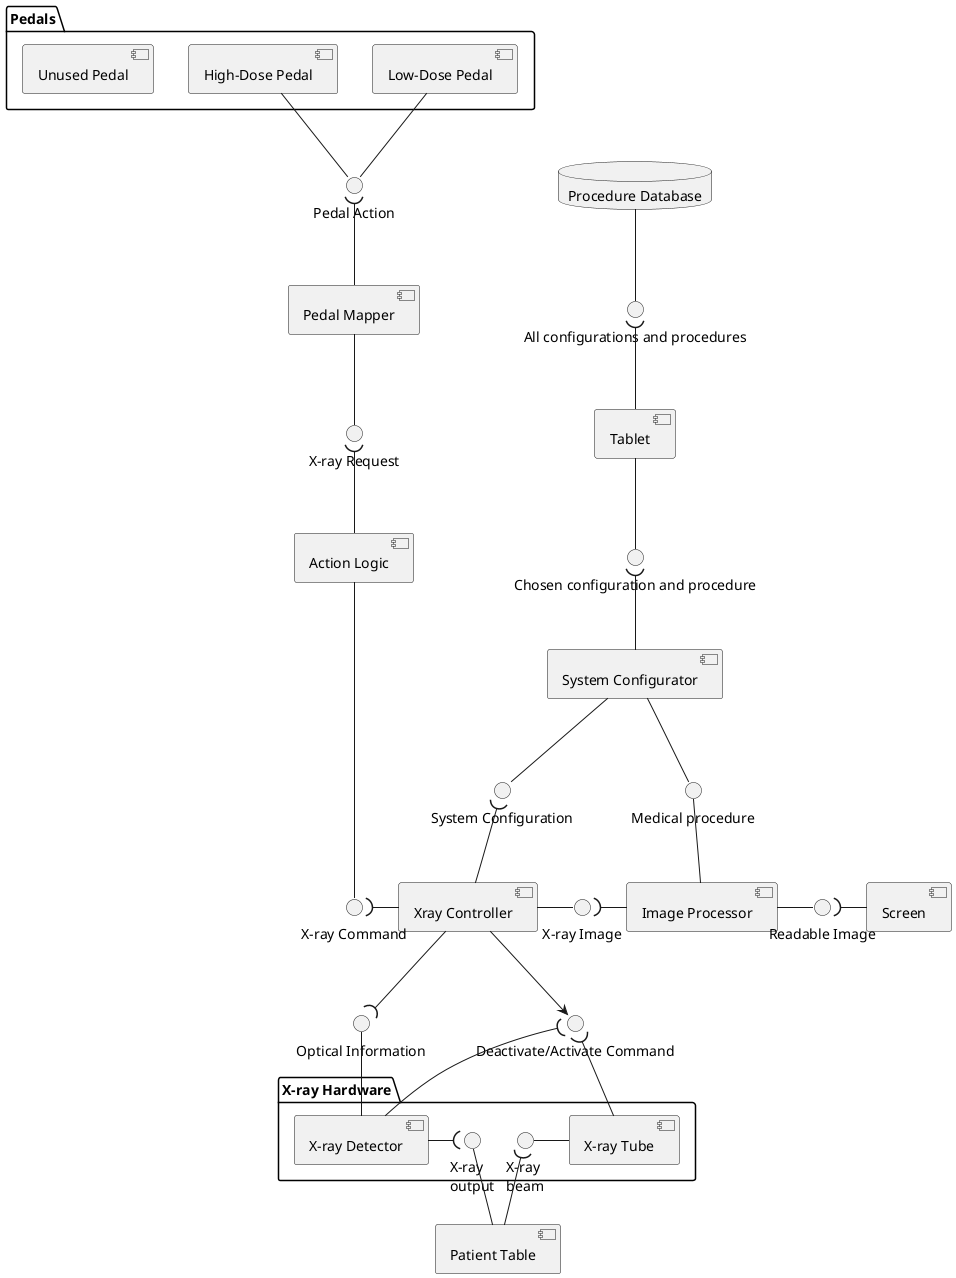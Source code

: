@startuml
top to bottom direction
component "Patient Table" as pt

package Pedals{
component "Low-Dose Pedal" as p1
component "High-Dose Pedal" as p2
component "Unused Pedal" as p3
}

package "X-ray Hardware"{
component "X-ray Tube" as xt
component "X-ray Detector" as xd

interface "X-ray \nbeam" as Xray1
interface "X-ray \noutput" as Xray2
}

component Screen as scr
component Tablet as ta

component "Pedal Mapper" as pm
component "Action Logic" as al
component "Xray Controller" as xc
component "Image Processor" as ip
component "System Configurator" as sc
database "Procedure Database" as pd



interface "Optical Information" as xi
interface "Pedal Action" as pa
interface "X-ray Request" as xr
interface "X-ray Command" as xcm
interface "Deactivate/Activate Command" as dac
interface "X-ray Image" as xg
interface "Readable Image" as ri
interface "All configurations and procedures" as acas
interface "Chosen configuration and procedure" as ccas
interface "System Configuration" as syco
interface "Medical procedure" as mp

xt -left- Xray1
Xray1 )-down- pt

pt -left- Xray2
Xray2 )-left- xd
xd -up- xi


p1 -down- pa
p2 -down- pa

pa )-down- pm
pm -down- xr
xr )-down- al
al --down-- xcm
xcm )-right- xc

xc -down-> dac
dac )-down- xt
dac )-down- xd
xi )-up- xc

xc - xg
xg )- ip
ip - ri
ri )-right- scr

pd -down- acas
acas )-down- ta
ta -down- ccas
ccas )-down- sc

sc -down- syco
sc -down- mp
syco )-down- xc
mp -down- ip
@enduml